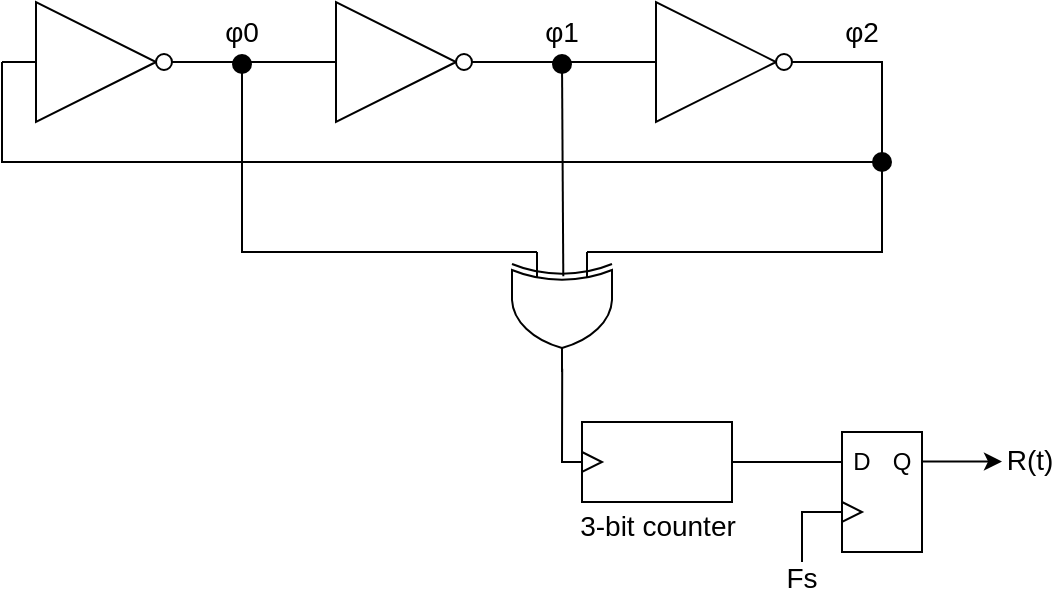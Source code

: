 <mxfile version="24.2.5" type="device">
  <diagram name="Página-1" id="KzpQjxC8LFgBo6Gxh3wC">
    <mxGraphModel dx="819" dy="478" grid="1" gridSize="10" guides="1" tooltips="1" connect="1" arrows="1" fold="1" page="1" pageScale="1" pageWidth="827" pageHeight="1169" math="0" shadow="0">
      <root>
        <mxCell id="0" />
        <mxCell id="1" parent="0" />
        <mxCell id="c91HK1d8dGnZhrOa6l1V-1" value="" style="verticalLabelPosition=bottom;shadow=0;dashed=0;align=center;html=1;verticalAlign=top;shape=mxgraph.electrical.logic_gates.inverter_2" parent="1" vertex="1">
          <mxGeometry x="200" y="290" width="100" height="60" as="geometry" />
        </mxCell>
        <mxCell id="c91HK1d8dGnZhrOa6l1V-2" value="" style="verticalLabelPosition=bottom;shadow=0;dashed=0;align=center;html=1;verticalAlign=top;shape=mxgraph.electrical.logic_gates.inverter_2" parent="1" vertex="1">
          <mxGeometry x="350" y="290" width="100" height="60" as="geometry" />
        </mxCell>
        <mxCell id="c91HK1d8dGnZhrOa6l1V-3" value="" style="verticalLabelPosition=bottom;shadow=0;dashed=0;align=center;html=1;verticalAlign=top;shape=mxgraph.electrical.logic_gates.inverter_2" parent="1" vertex="1">
          <mxGeometry x="510" y="290" width="100" height="60" as="geometry" />
        </mxCell>
        <mxCell id="c91HK1d8dGnZhrOa6l1V-4" value="" style="endArrow=none;html=1;rounded=0;exitX=1;exitY=0.5;exitDx=0;exitDy=0;exitPerimeter=0;entryX=0;entryY=0.5;entryDx=0;entryDy=0;entryPerimeter=0;" parent="1" source="c91HK1d8dGnZhrOa6l1V-1" target="c91HK1d8dGnZhrOa6l1V-2" edge="1">
          <mxGeometry width="50" height="50" relative="1" as="geometry">
            <mxPoint x="390" y="450" as="sourcePoint" />
            <mxPoint x="440" y="400" as="targetPoint" />
          </mxGeometry>
        </mxCell>
        <mxCell id="c91HK1d8dGnZhrOa6l1V-5" value="" style="endArrow=none;html=1;rounded=0;entryX=0;entryY=0.5;entryDx=0;entryDy=0;entryPerimeter=0;" parent="1" target="c91HK1d8dGnZhrOa6l1V-3" edge="1">
          <mxGeometry width="50" height="50" relative="1" as="geometry">
            <mxPoint x="450" y="320" as="sourcePoint" />
            <mxPoint x="500" y="320" as="targetPoint" />
          </mxGeometry>
        </mxCell>
        <mxCell id="c91HK1d8dGnZhrOa6l1V-6" value="" style="endArrow=none;html=1;rounded=0;entryX=1;entryY=0.5;entryDx=0;entryDy=0;entryPerimeter=0;exitX=0;exitY=0.5;exitDx=0;exitDy=0;exitPerimeter=0;" parent="1" source="c91HK1d8dGnZhrOa6l1V-1" target="c91HK1d8dGnZhrOa6l1V-3" edge="1">
          <mxGeometry width="50" height="50" relative="1" as="geometry">
            <mxPoint x="300" y="420" as="sourcePoint" />
            <mxPoint x="420" y="260" as="targetPoint" />
            <Array as="points">
              <mxPoint x="200" y="370" />
              <mxPoint x="640" y="370" />
              <mxPoint x="640" y="320" />
            </Array>
          </mxGeometry>
        </mxCell>
        <mxCell id="c91HK1d8dGnZhrOa6l1V-7" value="&lt;font style=&quot;font-size: 14px;&quot;&gt;φ0&lt;/font&gt;" style="text;html=1;align=center;verticalAlign=middle;whiteSpace=wrap;rounded=0;" parent="1" vertex="1">
          <mxGeometry x="290" y="290" width="60" height="30" as="geometry" />
        </mxCell>
        <mxCell id="c91HK1d8dGnZhrOa6l1V-8" value="&lt;font style=&quot;font-size: 14px;&quot;&gt;φ1&lt;/font&gt;" style="text;html=1;align=center;verticalAlign=middle;whiteSpace=wrap;rounded=0;" parent="1" vertex="1">
          <mxGeometry x="450" y="290" width="60" height="30" as="geometry" />
        </mxCell>
        <mxCell id="c91HK1d8dGnZhrOa6l1V-9" value="&lt;font style=&quot;font-size: 14px;&quot;&gt;φ2&lt;/font&gt;" style="text;html=1;align=center;verticalAlign=middle;whiteSpace=wrap;rounded=0;" parent="1" vertex="1">
          <mxGeometry x="600" y="290" width="60" height="30" as="geometry" />
        </mxCell>
        <mxCell id="c91HK1d8dGnZhrOa6l1V-10" value="" style="verticalLabelPosition=bottom;shadow=0;dashed=0;align=center;html=1;verticalAlign=top;shape=mxgraph.electrical.logic_gates.logic_gate;operation=xor;rotation=90;" parent="1" vertex="1">
          <mxGeometry x="450" y="420" width="60" height="50" as="geometry" />
        </mxCell>
        <mxCell id="c91HK1d8dGnZhrOa6l1V-11" value="" style="endArrow=none;html=1;rounded=0;exitX=0;exitY=0.75;exitDx=0;exitDy=0;exitPerimeter=0;entryX=0.5;entryY=1;entryDx=0;entryDy=0;" parent="1" source="c91HK1d8dGnZhrOa6l1V-10" target="c91HK1d8dGnZhrOa6l1V-7" edge="1">
          <mxGeometry width="50" height="50" relative="1" as="geometry">
            <mxPoint x="500" y="380" as="sourcePoint" />
            <mxPoint x="550" y="330" as="targetPoint" />
            <Array as="points">
              <mxPoint x="320" y="415" />
            </Array>
          </mxGeometry>
        </mxCell>
        <mxCell id="c91HK1d8dGnZhrOa6l1V-12" value="" style="endArrow=none;html=1;rounded=0;exitX=0.202;exitY=0.487;exitDx=0;exitDy=0;exitPerimeter=0;entryX=0.5;entryY=1;entryDx=0;entryDy=0;" parent="1" source="c91HK1d8dGnZhrOa6l1V-10" target="c91HK1d8dGnZhrOa6l1V-8" edge="1">
          <mxGeometry width="50" height="50" relative="1" as="geometry">
            <mxPoint x="500" y="380" as="sourcePoint" />
            <mxPoint x="550" y="330" as="targetPoint" />
          </mxGeometry>
        </mxCell>
        <mxCell id="c91HK1d8dGnZhrOa6l1V-13" value="" style="endArrow=none;html=1;rounded=0;exitX=0;exitY=0.25;exitDx=0;exitDy=0;exitPerimeter=0;" parent="1" source="c91HK1d8dGnZhrOa6l1V-10" edge="1">
          <mxGeometry width="50" height="50" relative="1" as="geometry">
            <mxPoint x="480" y="400" as="sourcePoint" />
            <mxPoint x="640" y="370" as="targetPoint" />
            <Array as="points">
              <mxPoint x="640" y="415" />
            </Array>
          </mxGeometry>
        </mxCell>
        <mxCell id="c91HK1d8dGnZhrOa6l1V-15" value="" style="ellipse;whiteSpace=wrap;html=1;aspect=fixed;strokeColor=none;fillStyle=solid;fillColor=#000000;" parent="1" vertex="1">
          <mxGeometry x="635" y="365" width="10" height="10" as="geometry" />
        </mxCell>
        <mxCell id="c91HK1d8dGnZhrOa6l1V-16" value="" style="ellipse;whiteSpace=wrap;html=1;aspect=fixed;strokeColor=none;fillStyle=solid;fillColor=#000000;" parent="1" vertex="1">
          <mxGeometry x="475" y="316" width="10" height="10" as="geometry" />
        </mxCell>
        <mxCell id="c91HK1d8dGnZhrOa6l1V-17" value="" style="ellipse;whiteSpace=wrap;html=1;aspect=fixed;strokeColor=none;fillStyle=solid;fillColor=#000000;" parent="1" vertex="1">
          <mxGeometry x="315" y="316" width="10" height="10" as="geometry" />
        </mxCell>
        <mxCell id="c91HK1d8dGnZhrOa6l1V-18" value="" style="rounded=0;whiteSpace=wrap;html=1;" parent="1" vertex="1">
          <mxGeometry x="490" y="500" width="75" height="40" as="geometry" />
        </mxCell>
        <mxCell id="c91HK1d8dGnZhrOa6l1V-19" value="&lt;font style=&quot;font-size: 14px;&quot;&gt;3-bit counter&lt;/font&gt;" style="text;html=1;align=center;verticalAlign=middle;whiteSpace=wrap;rounded=0;" parent="1" vertex="1">
          <mxGeometry x="470.75" y="539" width="113.5" height="26" as="geometry" />
        </mxCell>
        <mxCell id="c91HK1d8dGnZhrOa6l1V-20" value="" style="triangle;whiteSpace=wrap;html=1;" parent="1" vertex="1">
          <mxGeometry x="490" y="515" width="10" height="10" as="geometry" />
        </mxCell>
        <mxCell id="c91HK1d8dGnZhrOa6l1V-21" value="" style="endArrow=none;html=1;rounded=0;exitX=0.973;exitY=0.498;exitDx=0;exitDy=0;exitPerimeter=0;entryX=0;entryY=0.5;entryDx=0;entryDy=0;" parent="1" source="c91HK1d8dGnZhrOa6l1V-10" target="c91HK1d8dGnZhrOa6l1V-20" edge="1">
          <mxGeometry width="50" height="50" relative="1" as="geometry">
            <mxPoint x="540" y="540" as="sourcePoint" />
            <mxPoint x="590" y="490" as="targetPoint" />
            <Array as="points">
              <mxPoint x="480" y="520" />
            </Array>
          </mxGeometry>
        </mxCell>
        <mxCell id="UrRYzKj0RrueYkRqndIx-1" value="" style="rounded=0;whiteSpace=wrap;html=1;" vertex="1" parent="1">
          <mxGeometry x="620" y="505" width="40" height="60" as="geometry" />
        </mxCell>
        <mxCell id="UrRYzKj0RrueYkRqndIx-2" value="Q" style="text;html=1;align=center;verticalAlign=middle;whiteSpace=wrap;rounded=0;" vertex="1" parent="1">
          <mxGeometry x="640" y="505" width="20" height="30" as="geometry" />
        </mxCell>
        <mxCell id="UrRYzKj0RrueYkRqndIx-3" value="D" style="text;html=1;align=center;verticalAlign=middle;whiteSpace=wrap;rounded=0;" vertex="1" parent="1">
          <mxGeometry x="620" y="505" width="20" height="30" as="geometry" />
        </mxCell>
        <mxCell id="UrRYzKj0RrueYkRqndIx-4" value="" style="triangle;whiteSpace=wrap;html=1;" vertex="1" parent="1">
          <mxGeometry x="620" y="540" width="10" height="10" as="geometry" />
        </mxCell>
        <mxCell id="UrRYzKj0RrueYkRqndIx-6" value="" style="endArrow=none;html=1;rounded=0;exitX=1;exitY=0.5;exitDx=0;exitDy=0;entryX=0;entryY=0.5;entryDx=0;entryDy=0;" edge="1" parent="1" source="c91HK1d8dGnZhrOa6l1V-18" target="UrRYzKj0RrueYkRqndIx-3">
          <mxGeometry width="50" height="50" relative="1" as="geometry">
            <mxPoint x="460" y="600" as="sourcePoint" />
            <mxPoint x="510" y="550" as="targetPoint" />
          </mxGeometry>
        </mxCell>
        <mxCell id="UrRYzKj0RrueYkRqndIx-7" value="" style="endArrow=none;html=1;rounded=0;exitX=0;exitY=0.5;exitDx=0;exitDy=0;" edge="1" parent="1" source="UrRYzKj0RrueYkRqndIx-4">
          <mxGeometry width="50" height="50" relative="1" as="geometry">
            <mxPoint x="460" y="600" as="sourcePoint" />
            <mxPoint x="600" y="570" as="targetPoint" />
            <Array as="points">
              <mxPoint x="600" y="545" />
            </Array>
          </mxGeometry>
        </mxCell>
        <mxCell id="UrRYzKj0RrueYkRqndIx-8" value="&lt;font style=&quot;font-size: 14px;&quot;&gt;Fs&lt;/font&gt;" style="text;html=1;align=center;verticalAlign=middle;whiteSpace=wrap;rounded=0;" vertex="1" parent="1">
          <mxGeometry x="587.5" y="570" width="23.5" height="16" as="geometry" />
        </mxCell>
        <mxCell id="UrRYzKj0RrueYkRqndIx-15" value="" style="endArrow=classic;html=1;rounded=0;" edge="1" parent="1">
          <mxGeometry width="50" height="50" relative="1" as="geometry">
            <mxPoint x="660" y="519.76" as="sourcePoint" />
            <mxPoint x="700" y="519.76" as="targetPoint" />
          </mxGeometry>
        </mxCell>
        <mxCell id="UrRYzKj0RrueYkRqndIx-16" value="&lt;font style=&quot;font-size: 14px;&quot;&gt;R(t)&lt;/font&gt;" style="text;html=1;align=center;verticalAlign=middle;whiteSpace=wrap;rounded=0;" vertex="1" parent="1">
          <mxGeometry x="702" y="511" width="23.5" height="16" as="geometry" />
        </mxCell>
      </root>
    </mxGraphModel>
  </diagram>
</mxfile>
